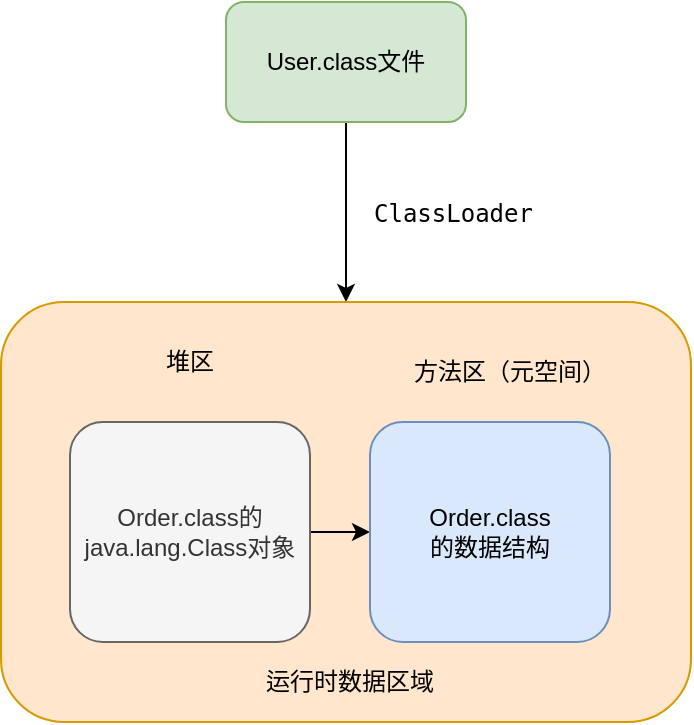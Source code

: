 <mxfile version="14.8.4" type="github">
  <diagram id="nZ9754AJKYldefDBQWgk" name="Page-1">
    <mxGraphModel dx="946" dy="536" grid="1" gridSize="10" guides="1" tooltips="1" connect="1" arrows="1" fold="1" page="1" pageScale="1" pageWidth="827" pageHeight="1169" math="0" shadow="0">
      <root>
        <mxCell id="0" />
        <mxCell id="1" parent="0" />
        <mxCell id="i3HkHmoMITNhaDgwmx76-11" style="edgeStyle=orthogonalEdgeStyle;rounded=0;orthogonalLoop=1;jettySize=auto;html=1;exitX=0.5;exitY=1;exitDx=0;exitDy=0;entryX=0.5;entryY=0;entryDx=0;entryDy=0;" edge="1" parent="1" source="i3HkHmoMITNhaDgwmx76-1" target="i3HkHmoMITNhaDgwmx76-3">
          <mxGeometry relative="1" as="geometry" />
        </mxCell>
        <mxCell id="i3HkHmoMITNhaDgwmx76-1" value="User.class文件" style="rounded=1;whiteSpace=wrap;html=1;fillColor=#d5e8d4;strokeColor=#82b366;" vertex="1" parent="1">
          <mxGeometry x="178" y="30" width="120" height="60" as="geometry" />
        </mxCell>
        <mxCell id="i3HkHmoMITNhaDgwmx76-3" value="" style="rounded=1;whiteSpace=wrap;html=1;fillColor=#ffe6cc;strokeColor=#d79b00;" vertex="1" parent="1">
          <mxGeometry x="65.5" y="180" width="345" height="210" as="geometry" />
        </mxCell>
        <mxCell id="i3HkHmoMITNhaDgwmx76-13" style="edgeStyle=orthogonalEdgeStyle;rounded=0;orthogonalLoop=1;jettySize=auto;html=1;exitX=1;exitY=0.5;exitDx=0;exitDy=0;entryX=0;entryY=0.5;entryDx=0;entryDy=0;" edge="1" parent="1" source="i3HkHmoMITNhaDgwmx76-4" target="i3HkHmoMITNhaDgwmx76-5">
          <mxGeometry relative="1" as="geometry" />
        </mxCell>
        <mxCell id="i3HkHmoMITNhaDgwmx76-4" value="Order.class的java.lang.Class对象" style="rounded=1;whiteSpace=wrap;html=1;fillColor=#f5f5f5;strokeColor=#666666;fontColor=#333333;" vertex="1" parent="1">
          <mxGeometry x="100" y="240" width="120" height="110" as="geometry" />
        </mxCell>
        <mxCell id="i3HkHmoMITNhaDgwmx76-5" value="Order.class&lt;br&gt;的数据结构" style="rounded=1;whiteSpace=wrap;html=1;fillColor=#dae8fc;strokeColor=#6c8ebf;" vertex="1" parent="1">
          <mxGeometry x="250" y="240" width="120" height="110" as="geometry" />
        </mxCell>
        <mxCell id="i3HkHmoMITNhaDgwmx76-6" value="运行时数据区域" style="text;html=1;strokeColor=none;fillColor=none;align=center;verticalAlign=middle;whiteSpace=wrap;rounded=0;" vertex="1" parent="1">
          <mxGeometry x="185" y="360" width="110" height="20" as="geometry" />
        </mxCell>
        <mxCell id="i3HkHmoMITNhaDgwmx76-7" value="堆区" style="text;html=1;strokeColor=none;fillColor=none;align=center;verticalAlign=middle;whiteSpace=wrap;rounded=0;" vertex="1" parent="1">
          <mxGeometry x="140" y="200" width="40" height="20" as="geometry" />
        </mxCell>
        <mxCell id="i3HkHmoMITNhaDgwmx76-8" value="方法区（元空间）" style="text;html=1;strokeColor=none;fillColor=none;align=center;verticalAlign=middle;whiteSpace=wrap;rounded=0;" vertex="1" parent="1">
          <mxGeometry x="250" y="210" width="140" height="10" as="geometry" />
        </mxCell>
        <mxCell id="i3HkHmoMITNhaDgwmx76-12" value="&lt;pre&gt;ClassLoader&lt;/pre&gt;" style="text;whiteSpace=wrap;html=1;" vertex="1" parent="1">
          <mxGeometry x="250" y="110" width="90" height="40" as="geometry" />
        </mxCell>
      </root>
    </mxGraphModel>
  </diagram>
</mxfile>
